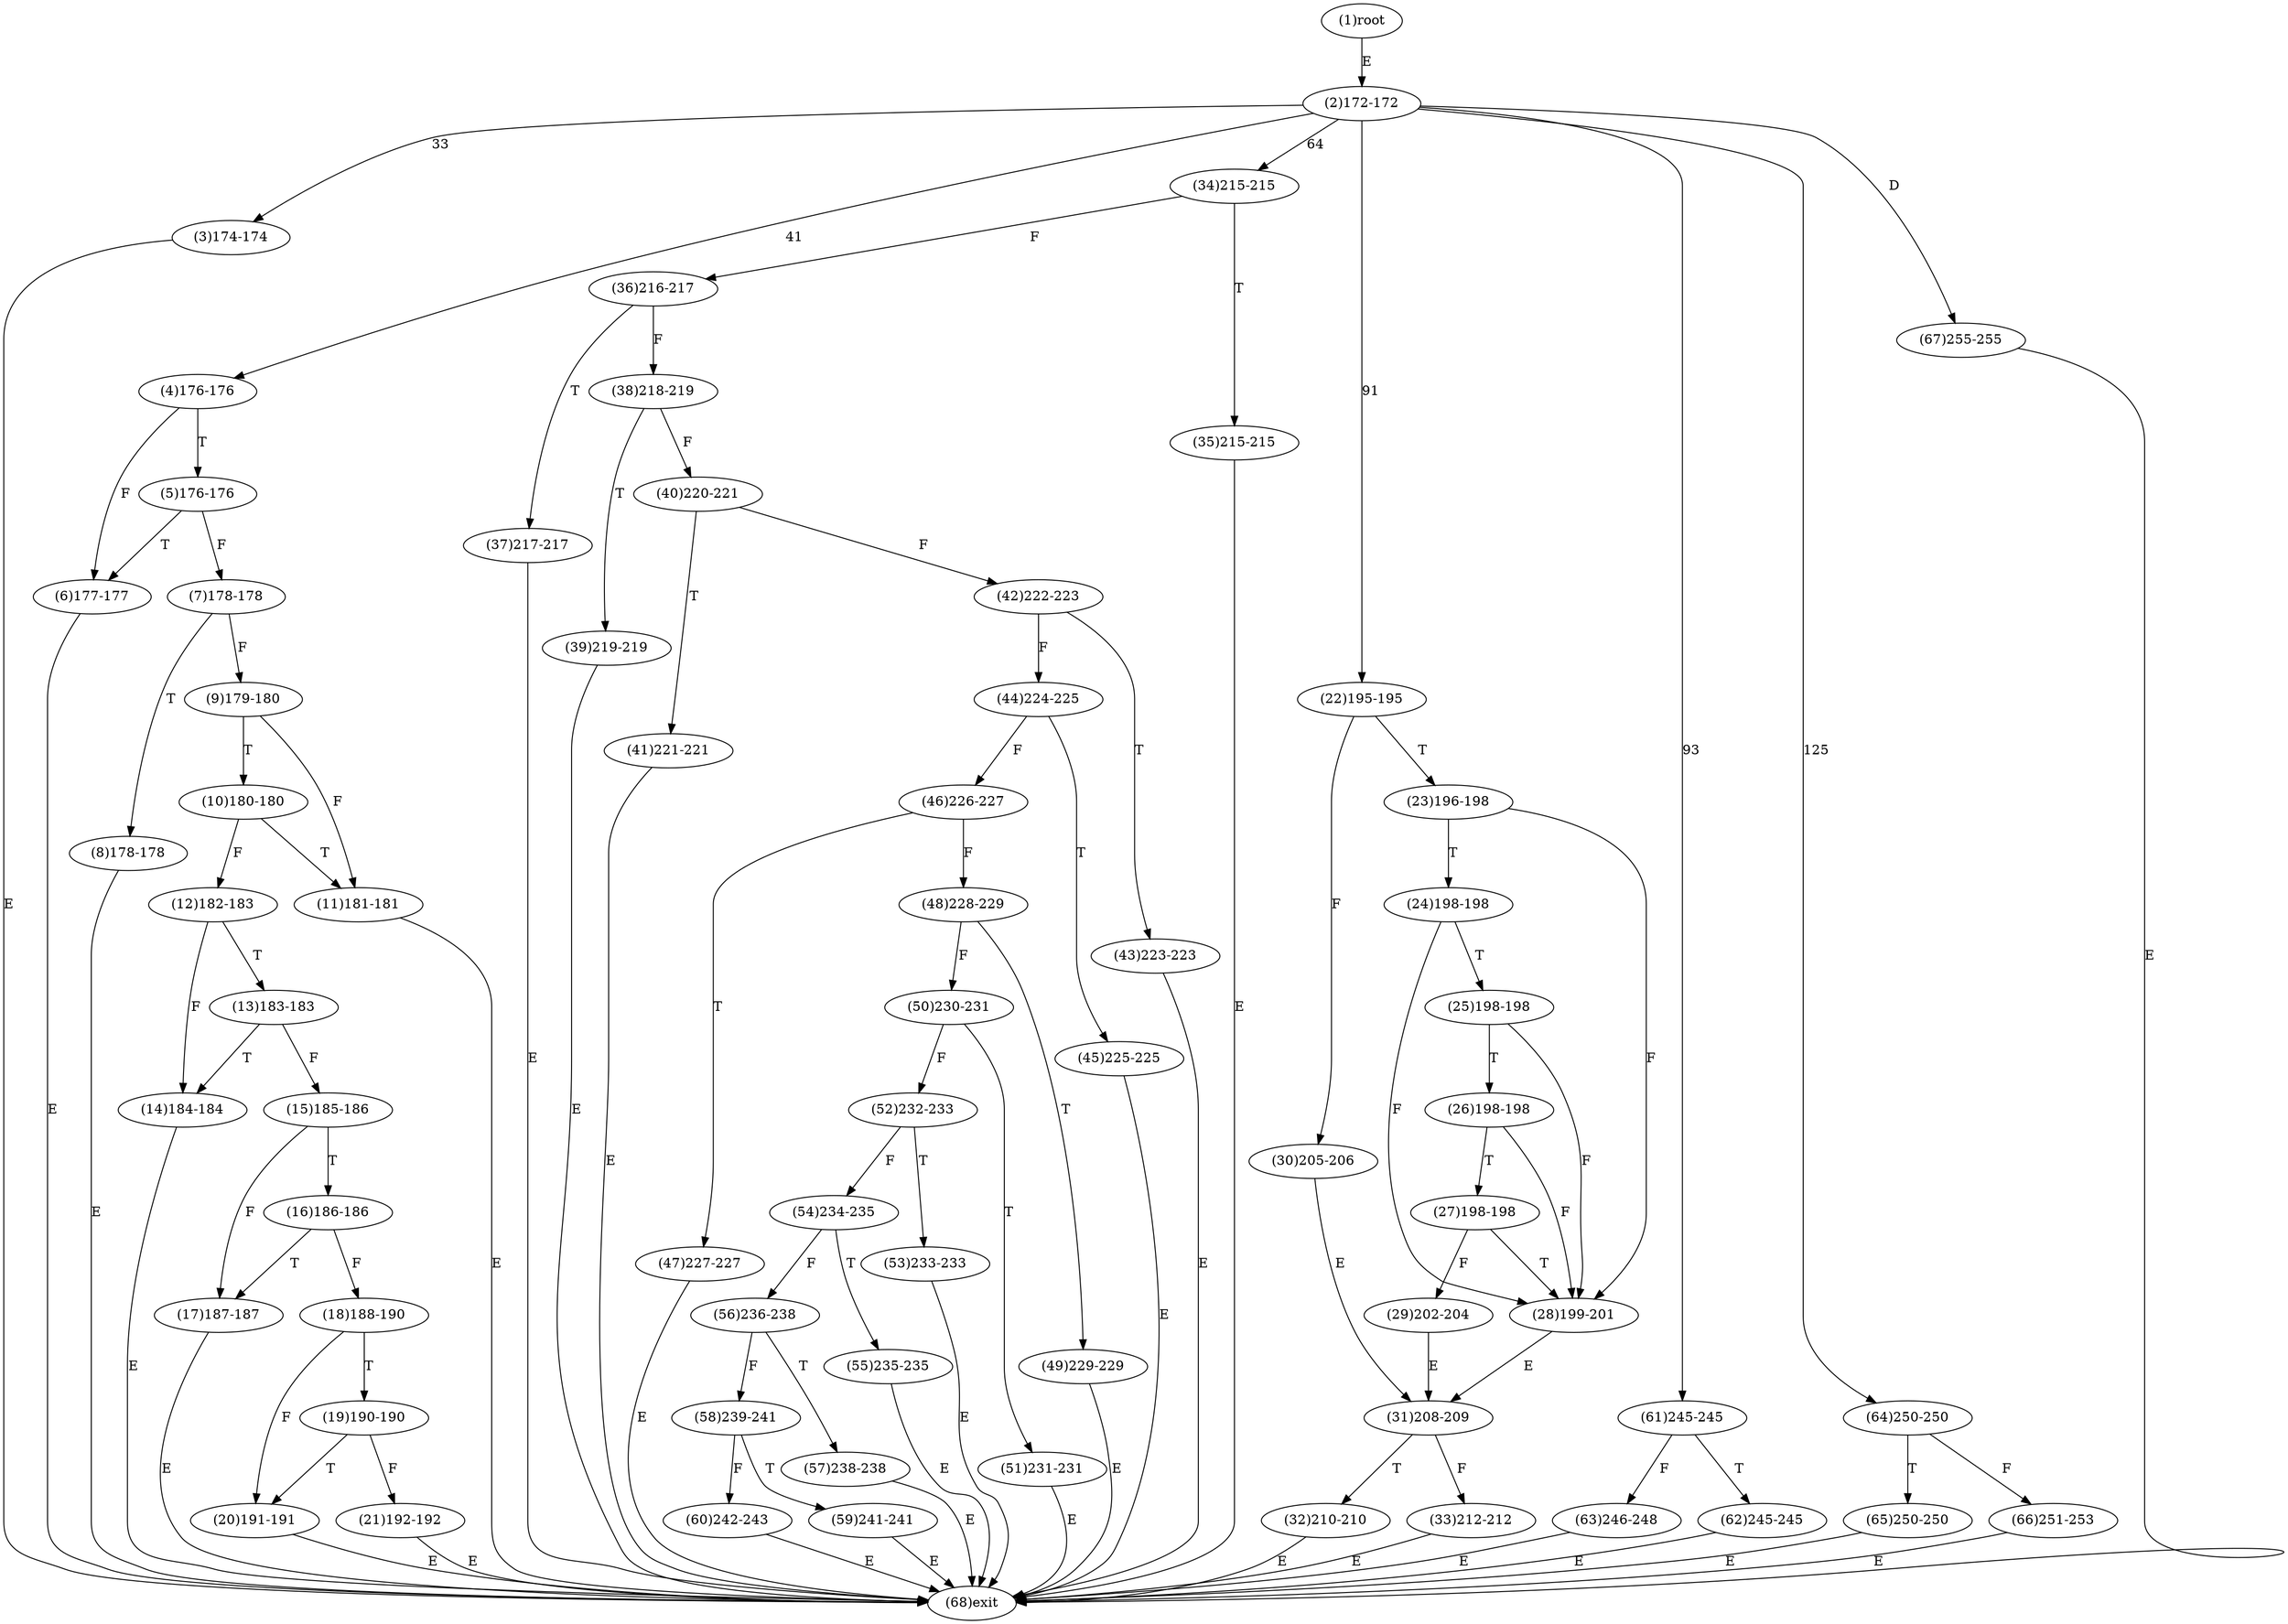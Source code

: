 digraph "" { 
1[ label="(1)root"];
2[ label="(2)172-172"];
3[ label="(3)174-174"];
4[ label="(4)176-176"];
5[ label="(5)176-176"];
6[ label="(6)177-177"];
7[ label="(7)178-178"];
8[ label="(8)178-178"];
9[ label="(9)179-180"];
10[ label="(10)180-180"];
11[ label="(11)181-181"];
12[ label="(12)182-183"];
13[ label="(13)183-183"];
14[ label="(14)184-184"];
15[ label="(15)185-186"];
17[ label="(17)187-187"];
16[ label="(16)186-186"];
19[ label="(19)190-190"];
18[ label="(18)188-190"];
21[ label="(21)192-192"];
20[ label="(20)191-191"];
23[ label="(23)196-198"];
22[ label="(22)195-195"];
25[ label="(25)198-198"];
24[ label="(24)198-198"];
27[ label="(27)198-198"];
26[ label="(26)198-198"];
29[ label="(29)202-204"];
28[ label="(28)199-201"];
31[ label="(31)208-209"];
30[ label="(30)205-206"];
34[ label="(34)215-215"];
35[ label="(35)215-215"];
32[ label="(32)210-210"];
33[ label="(33)212-212"];
38[ label="(38)218-219"];
39[ label="(39)219-219"];
36[ label="(36)216-217"];
37[ label="(37)217-217"];
42[ label="(42)222-223"];
43[ label="(43)223-223"];
40[ label="(40)220-221"];
41[ label="(41)221-221"];
46[ label="(46)226-227"];
47[ label="(47)227-227"];
44[ label="(44)224-225"];
45[ label="(45)225-225"];
51[ label="(51)231-231"];
50[ label="(50)230-231"];
49[ label="(49)229-229"];
48[ label="(48)228-229"];
55[ label="(55)235-235"];
54[ label="(54)234-235"];
53[ label="(53)233-233"];
52[ label="(52)232-233"];
59[ label="(59)241-241"];
58[ label="(58)239-241"];
57[ label="(57)238-238"];
56[ label="(56)236-238"];
63[ label="(63)246-248"];
62[ label="(62)245-245"];
61[ label="(61)245-245"];
60[ label="(60)242-243"];
68[ label="(68)exit"];
64[ label="(64)250-250"];
65[ label="(65)250-250"];
66[ label="(66)251-253"];
67[ label="(67)255-255"];
1->2[ label="E"];
2->3[ label="33"];
2->4[ label="41"];
2->34[ label="64"];
2->22[ label="91"];
2->61[ label="93"];
2->64[ label="125"];
2->67[ label="D"];
3->68[ label="E"];
4->6[ label="F"];
4->5[ label="T"];
5->7[ label="F"];
5->6[ label="T"];
6->68[ label="E"];
7->9[ label="F"];
7->8[ label="T"];
8->68[ label="E"];
9->11[ label="F"];
9->10[ label="T"];
10->12[ label="F"];
10->11[ label="T"];
11->68[ label="E"];
12->14[ label="F"];
12->13[ label="T"];
13->15[ label="F"];
13->14[ label="T"];
14->68[ label="E"];
15->17[ label="F"];
15->16[ label="T"];
16->18[ label="F"];
16->17[ label="T"];
17->68[ label="E"];
18->20[ label="F"];
18->19[ label="T"];
19->21[ label="F"];
19->20[ label="T"];
20->68[ label="E"];
21->68[ label="E"];
22->30[ label="F"];
22->23[ label="T"];
23->28[ label="F"];
23->24[ label="T"];
24->28[ label="F"];
24->25[ label="T"];
25->28[ label="F"];
25->26[ label="T"];
26->28[ label="F"];
26->27[ label="T"];
27->29[ label="F"];
27->28[ label="T"];
28->31[ label="E"];
29->31[ label="E"];
30->31[ label="E"];
31->33[ label="F"];
31->32[ label="T"];
32->68[ label="E"];
33->68[ label="E"];
34->36[ label="F"];
34->35[ label="T"];
35->68[ label="E"];
36->38[ label="F"];
36->37[ label="T"];
37->68[ label="E"];
38->40[ label="F"];
38->39[ label="T"];
39->68[ label="E"];
40->42[ label="F"];
40->41[ label="T"];
41->68[ label="E"];
42->44[ label="F"];
42->43[ label="T"];
43->68[ label="E"];
44->46[ label="F"];
44->45[ label="T"];
45->68[ label="E"];
46->48[ label="F"];
46->47[ label="T"];
47->68[ label="E"];
48->50[ label="F"];
48->49[ label="T"];
49->68[ label="E"];
50->52[ label="F"];
50->51[ label="T"];
51->68[ label="E"];
52->54[ label="F"];
52->53[ label="T"];
53->68[ label="E"];
54->56[ label="F"];
54->55[ label="T"];
55->68[ label="E"];
56->58[ label="F"];
56->57[ label="T"];
57->68[ label="E"];
58->60[ label="F"];
58->59[ label="T"];
59->68[ label="E"];
60->68[ label="E"];
61->63[ label="F"];
61->62[ label="T"];
62->68[ label="E"];
63->68[ label="E"];
64->66[ label="F"];
64->65[ label="T"];
65->68[ label="E"];
66->68[ label="E"];
67->68[ label="E"];
}